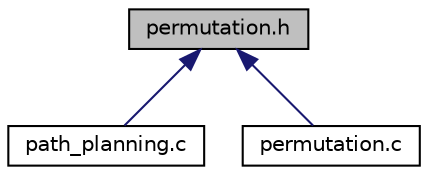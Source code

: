 digraph "permutation.h"
{
  edge [fontname="Helvetica",fontsize="10",labelfontname="Helvetica",labelfontsize="10"];
  node [fontname="Helvetica",fontsize="10",shape=record];
  Node1 [label="permutation.h",height=0.2,width=0.4,color="black", fillcolor="grey75", style="filled" fontcolor="black"];
  Node1 -> Node2 [dir="back",color="midnightblue",fontsize="10",style="solid",fontname="Helvetica"];
  Node2 [label="path_planning.c",height=0.2,width=0.4,color="black", fillcolor="white", style="filled",URL="$path__planning_8c_source.html"];
  Node1 -> Node3 [dir="back",color="midnightblue",fontsize="10",style="solid",fontname="Helvetica"];
  Node3 [label="permutation.c",height=0.2,width=0.4,color="black", fillcolor="white", style="filled",URL="$permutation_8c_source.html"];
}
